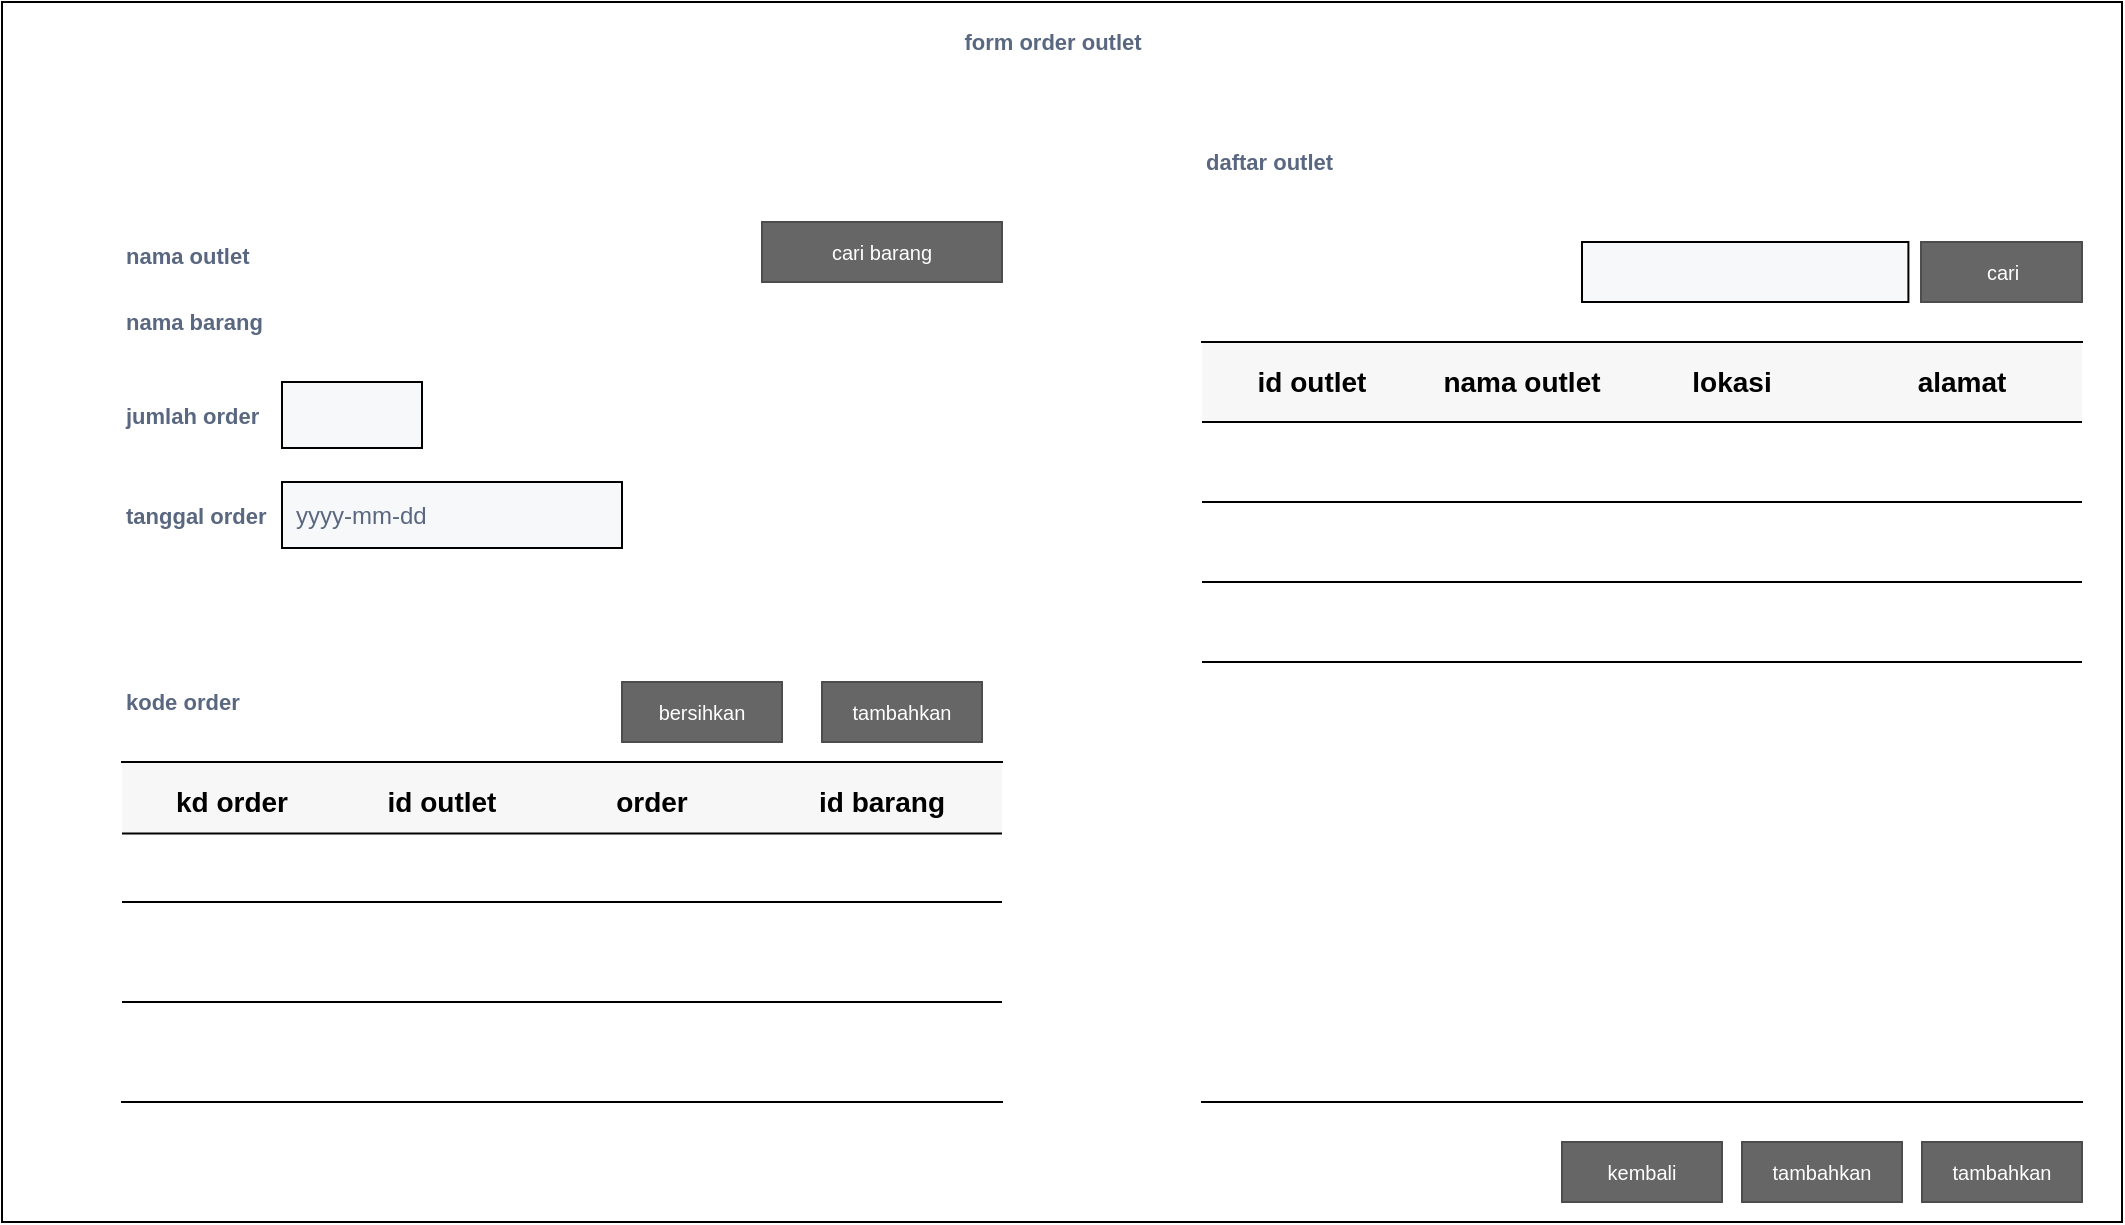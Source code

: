 <mxfile version="12.8.5" type="github">
  <diagram id="yg1paYqdCrh0pD1ITqRo" name="Page-1">
    <mxGraphModel dx="1447" dy="650" grid="1" gridSize="10" guides="1" tooltips="1" connect="1" arrows="1" fold="1" page="1" pageScale="1" pageWidth="850" pageHeight="1100" math="0" shadow="0">
      <root>
        <mxCell id="0" />
        <mxCell id="1" parent="0" />
        <mxCell id="eWDfw4_UJDr3bdIwtCD6-1" value="" style="whiteSpace=wrap;html=1;rounded=0;shadow=0;labelBackgroundColor=none;strokeColor=#000000;strokeWidth=1;fillColor=none;fontFamily=Verdana;fontSize=12;fontColor=#000000;align=center;comic=0;" vertex="1" parent="1">
          <mxGeometry x="20" y="20" width="1060" height="610" as="geometry" />
        </mxCell>
        <mxCell id="eWDfw4_UJDr3bdIwtCD6-6" value="cari barang" style="rounded=0;html=1;shadow=0;dashed=0;whiteSpace=wrap;fontSize=10;fillColor=#666666;align=center;strokeColor=#4D4D4D;fontColor=#ffffff;comic=0;" vertex="1" parent="1">
          <mxGeometry x="400" y="130" width="120" height="30" as="geometry" />
        </mxCell>
        <mxCell id="eWDfw4_UJDr3bdIwtCD6-8" value="" style="group" vertex="1" connectable="0" parent="1">
          <mxGeometry x="80" y="130" width="250" height="33" as="geometry" />
        </mxCell>
        <mxCell id="eWDfw4_UJDr3bdIwtCD6-9" value="nama outlet" style="fillColor=none;strokeColor=none;html=1;fontSize=11;fontStyle=0;align=left;fontColor=#596780;fontStyle=1;fontSize=11;comic=0;" vertex="1" parent="eWDfw4_UJDr3bdIwtCD6-8">
          <mxGeometry y="6.5" width="70" height="20" as="geometry" />
        </mxCell>
        <mxCell id="eWDfw4_UJDr3bdIwtCD6-11" value="nama barang" style="fillColor=none;strokeColor=none;html=1;fontSize=11;fontStyle=0;align=left;fontColor=#596780;fontStyle=1;fontSize=11;comic=0;" vertex="1" parent="1">
          <mxGeometry x="80" y="170" width="70" height="20" as="geometry" />
        </mxCell>
        <mxCell id="eWDfw4_UJDr3bdIwtCD6-16" value="yyy-mm-ddd" style="group" vertex="1" connectable="0" parent="1">
          <mxGeometry x="80" y="260" width="250" height="33" as="geometry" />
        </mxCell>
        <mxCell id="eWDfw4_UJDr3bdIwtCD6-17" value="tanggal order" style="fillColor=none;strokeColor=none;html=1;fontSize=11;fontStyle=0;align=left;fontColor=#596780;fontStyle=1;fontSize=11;comic=0;" vertex="1" parent="eWDfw4_UJDr3bdIwtCD6-16">
          <mxGeometry y="6.5" width="70" height="20" as="geometry" />
        </mxCell>
        <mxCell id="eWDfw4_UJDr3bdIwtCD6-18" value="yyyy-mm-dd" style="rounded=0;arcSize=9;fillColor=#F7F8F9;align=left;spacingLeft=5;strokeColor=#000000;html=1;strokeWidth=1;fontColor=#596780;fontSize=12;comic=0;" vertex="1" parent="eWDfw4_UJDr3bdIwtCD6-16">
          <mxGeometry x="80" width="170" height="33" as="geometry" />
        </mxCell>
        <mxCell id="eWDfw4_UJDr3bdIwtCD6-19" value="kode order" style="fillColor=none;strokeColor=none;html=1;fontSize=11;fontStyle=0;align=left;fontColor=#596780;fontStyle=1;fontSize=11;comic=0;" vertex="1" parent="1">
          <mxGeometry x="80" y="360" width="70" height="20" as="geometry" />
        </mxCell>
        <mxCell id="eWDfw4_UJDr3bdIwtCD6-20" value="" style="shape=partialRectangle;right=0;left=0;strokeColor=#000000;fillColor=#ffffff;whiteSpace=wrap;" vertex="1" parent="1">
          <mxGeometry x="80" y="400" width="440" height="170" as="geometry" />
        </mxCell>
        <mxCell id="eWDfw4_UJDr3bdIwtCD6-21" value="" style="html=1;shadow=0;dashed=0;shape=mxgraph.bootstrap.horLines;strokeColor=inherit;fillColor=#000000;fillOpacity=3;resizeWidth=1;" vertex="1" parent="eWDfw4_UJDr3bdIwtCD6-20">
          <mxGeometry width="440" height="40" relative="1" as="geometry" />
        </mxCell>
        <mxCell id="eWDfw4_UJDr3bdIwtCD6-22" value="kd order" style="html=1;shadow=0;dashed=0;shape=mxgraph.bootstrap.rect;strokeColor=none;fillColor=none;fontSize=14;fontStyle=1;align=center;whiteSpace=wrap;resizeHeight=1;" vertex="1" parent="eWDfw4_UJDr3bdIwtCD6-21">
          <mxGeometry width="90" height="40" relative="1" as="geometry">
            <mxPoint x="10" as="offset" />
          </mxGeometry>
        </mxCell>
        <mxCell id="eWDfw4_UJDr3bdIwtCD6-23" value="id outlet" style="html=1;shadow=0;dashed=0;shape=mxgraph.bootstrap.rect;strokeColor=none;fillColor=none;fontSize=14;fontStyle=1;align=center;whiteSpace=wrap;resizeHeight=1;" vertex="1" parent="eWDfw4_UJDr3bdIwtCD6-21">
          <mxGeometry width="100" height="40" relative="1" as="geometry">
            <mxPoint x="110" as="offset" />
          </mxGeometry>
        </mxCell>
        <mxCell id="eWDfw4_UJDr3bdIwtCD6-24" value="order" style="html=1;shadow=0;dashed=0;shape=mxgraph.bootstrap.rect;strokeColor=none;fillColor=none;fontSize=14;fontStyle=1;align=center;whiteSpace=wrap;resizeHeight=1;" vertex="1" parent="eWDfw4_UJDr3bdIwtCD6-21">
          <mxGeometry width="90" height="40" relative="1" as="geometry">
            <mxPoint x="220" as="offset" />
          </mxGeometry>
        </mxCell>
        <mxCell id="eWDfw4_UJDr3bdIwtCD6-25" value="id barang" style="html=1;shadow=0;dashed=0;shape=mxgraph.bootstrap.rect;strokeColor=none;fillColor=none;fontSize=14;fontStyle=1;align=center;whiteSpace=wrap;resizeHeight=1;" vertex="1" parent="eWDfw4_UJDr3bdIwtCD6-21">
          <mxGeometry width="120" height="40" relative="1" as="geometry">
            <mxPoint x="320" as="offset" />
          </mxGeometry>
        </mxCell>
        <mxCell id="eWDfw4_UJDr3bdIwtCD6-26" value="" style="strokeColor=#000000;fillColor=inherit;gradientColor=inherit;html=1;shadow=0;dashed=0;shape=mxgraph.bootstrap.horLines;resizeWidth=1;" vertex="1" parent="eWDfw4_UJDr3bdIwtCD6-20">
          <mxGeometry width="440" height="50" relative="1" as="geometry">
            <mxPoint y="120" as="offset" />
          </mxGeometry>
        </mxCell>
        <mxCell id="eWDfw4_UJDr3bdIwtCD6-27" value="" style="strokeColor=#000000;fillColor=inherit;gradientColor=inherit;html=1;shadow=0;dashed=0;shape=mxgraph.bootstrap.horLines;resizeWidth=1;" vertex="1" parent="eWDfw4_UJDr3bdIwtCD6-20">
          <mxGeometry y="35.79" width="440" height="34.21" as="geometry">
            <mxPoint y="140" as="offset" />
          </mxGeometry>
        </mxCell>
        <mxCell id="eWDfw4_UJDr3bdIwtCD6-28" value="bersihkan" style="rounded=0;html=1;shadow=0;dashed=0;whiteSpace=wrap;fontSize=10;fillColor=#666666;align=center;strokeColor=#4D4D4D;fontColor=#ffffff;comic=0;" vertex="1" parent="1">
          <mxGeometry x="330" y="360" width="80" height="30" as="geometry" />
        </mxCell>
        <mxCell id="eWDfw4_UJDr3bdIwtCD6-29" value="tambahkan" style="rounded=0;html=1;shadow=0;dashed=0;whiteSpace=wrap;fontSize=10;fillColor=#666666;align=center;strokeColor=#4D4D4D;fontColor=#ffffff;comic=0;" vertex="1" parent="1">
          <mxGeometry x="430" y="360" width="80" height="30" as="geometry" />
        </mxCell>
        <mxCell id="eWDfw4_UJDr3bdIwtCD6-30" value="" style="shape=partialRectangle;right=0;left=0;strokeColor=#000000;fillColor=#ffffff;whiteSpace=wrap;" vertex="1" parent="1">
          <mxGeometry x="620" y="190" width="440" height="380" as="geometry" />
        </mxCell>
        <mxCell id="eWDfw4_UJDr3bdIwtCD6-31" value="" style="html=1;shadow=0;dashed=0;shape=mxgraph.bootstrap.horLines;strokeColor=inherit;fillColor=#000000;fillOpacity=3;resizeWidth=1;" vertex="1" parent="eWDfw4_UJDr3bdIwtCD6-30">
          <mxGeometry width="440" height="40" relative="1" as="geometry" />
        </mxCell>
        <mxCell id="eWDfw4_UJDr3bdIwtCD6-32" value="id outlet" style="html=1;shadow=0;dashed=0;shape=mxgraph.bootstrap.rect;strokeColor=none;fillColor=none;fontSize=14;fontStyle=1;align=center;whiteSpace=wrap;resizeHeight=1;" vertex="1" parent="eWDfw4_UJDr3bdIwtCD6-31">
          <mxGeometry width="90" height="40" relative="1" as="geometry">
            <mxPoint x="10" as="offset" />
          </mxGeometry>
        </mxCell>
        <mxCell id="eWDfw4_UJDr3bdIwtCD6-33" value="nama outlet" style="html=1;shadow=0;dashed=0;shape=mxgraph.bootstrap.rect;strokeColor=none;fillColor=none;fontSize=14;fontStyle=1;align=center;whiteSpace=wrap;resizeHeight=1;" vertex="1" parent="eWDfw4_UJDr3bdIwtCD6-31">
          <mxGeometry width="100" height="40" relative="1" as="geometry">
            <mxPoint x="110" as="offset" />
          </mxGeometry>
        </mxCell>
        <mxCell id="eWDfw4_UJDr3bdIwtCD6-34" value="lokasi" style="html=1;shadow=0;dashed=0;shape=mxgraph.bootstrap.rect;strokeColor=none;fillColor=none;fontSize=14;fontStyle=1;align=center;whiteSpace=wrap;resizeHeight=1;" vertex="1" parent="eWDfw4_UJDr3bdIwtCD6-31">
          <mxGeometry width="90" height="40" relative="1" as="geometry">
            <mxPoint x="220" as="offset" />
          </mxGeometry>
        </mxCell>
        <mxCell id="eWDfw4_UJDr3bdIwtCD6-35" value="alamat" style="html=1;shadow=0;dashed=0;shape=mxgraph.bootstrap.rect;strokeColor=none;fillColor=none;fontSize=14;fontStyle=1;align=center;whiteSpace=wrap;resizeHeight=1;" vertex="1" parent="eWDfw4_UJDr3bdIwtCD6-31">
          <mxGeometry width="120" height="40" relative="1" as="geometry">
            <mxPoint x="320" as="offset" />
          </mxGeometry>
        </mxCell>
        <mxCell id="eWDfw4_UJDr3bdIwtCD6-36" value="" style="strokeColor=#000000;fillColor=inherit;gradientColor=inherit;html=1;shadow=0;dashed=0;shape=mxgraph.bootstrap.horLines;resizeWidth=1;" vertex="1" parent="eWDfw4_UJDr3bdIwtCD6-30">
          <mxGeometry width="440" height="40" relative="1" as="geometry">
            <mxPoint y="120" as="offset" />
          </mxGeometry>
        </mxCell>
        <mxCell id="eWDfw4_UJDr3bdIwtCD6-37" value="" style="strokeColor=#000000;fillColor=inherit;gradientColor=inherit;html=1;shadow=0;dashed=0;shape=mxgraph.bootstrap.horLines;resizeWidth=1;" vertex="1" parent="eWDfw4_UJDr3bdIwtCD6-30">
          <mxGeometry y="80" width="440" height="40" as="geometry">
            <mxPoint y="140" as="offset" />
          </mxGeometry>
        </mxCell>
        <mxCell id="eWDfw4_UJDr3bdIwtCD6-38" value="" style="group" vertex="1" connectable="0" parent="1">
          <mxGeometry x="810" y="140" width="250" height="30" as="geometry" />
        </mxCell>
        <mxCell id="eWDfw4_UJDr3bdIwtCD6-39" value="" style="rounded=0;arcSize=9;fillColor=#F7F8F9;align=left;spacingLeft=5;strokeColor=#000000;html=1;strokeWidth=1;fontColor=#596780;fontSize=12;comic=0;" vertex="1" parent="eWDfw4_UJDr3bdIwtCD6-38">
          <mxGeometry width="163.2" height="30" as="geometry" />
        </mxCell>
        <mxCell id="eWDfw4_UJDr3bdIwtCD6-40" value="cari" style="rounded=0;html=1;shadow=0;dashed=0;whiteSpace=wrap;fontSize=10;fillColor=#666666;align=center;strokeColor=#4D4D4D;fontColor=#ffffff;comic=0;" vertex="1" parent="eWDfw4_UJDr3bdIwtCD6-38">
          <mxGeometry x="169.5" width="80.5" height="30" as="geometry" />
        </mxCell>
        <mxCell id="eWDfw4_UJDr3bdIwtCD6-41" value="daftar outlet&lt;span style=&quot;color: rgba(0 , 0 , 0 , 0) ; font-family: monospace ; font-size: 0px ; font-weight: 400&quot;&gt;%3CmxGraphModel%3E%3Croot%3E%3CmxCell%20id%3D%220%22%2F%3E%3CmxCell%20id%3D%221%22%20parent%3D%220%22%2F%3E%3CmxCell%20id%3D%222%22%20value%3D%22nama%20outlet%22%20style%3D%22fillColor%3Dnone%3BstrokeColor%3Dnone%3Bhtml%3D1%3BfontSize%3D11%3BfontStyle%3D0%3Balign%3Dleft%3BfontColor%3D%23596780%3BfontStyle%3D1%3BfontSize%3D11%3Bcomic%3D0%3B%22%20vertex%3D%221%22%20parent%3D%221%22%3E%3CmxGeometry%20x%3D%2280%22%20y%3D%22136.5%22%20width%3D%2270%22%20height%3D%2220%22%20as%3D%22geometry%22%2F%3E%3C%2FmxCell%3E%3C%2Froot%3E%3C%2FmxGraphModel%3E&lt;/span&gt;" style="fillColor=none;strokeColor=none;html=1;fontSize=11;fontStyle=0;align=left;fontColor=#596780;fontStyle=1;fontSize=11;comic=0;" vertex="1" parent="1">
          <mxGeometry x="620" y="90" width="70" height="20" as="geometry" />
        </mxCell>
        <mxCell id="eWDfw4_UJDr3bdIwtCD6-42" value="form order outlet" style="fillColor=none;strokeColor=none;html=1;fontSize=11;fontStyle=0;align=center;fontColor=#596780;fontStyle=1;fontSize=11;comic=0;" vertex="1" parent="1">
          <mxGeometry x="40" y="30" width="1010" height="20" as="geometry" />
        </mxCell>
        <mxCell id="eWDfw4_UJDr3bdIwtCD6-43" value="kembali" style="rounded=0;html=1;shadow=0;dashed=0;whiteSpace=wrap;fontSize=10;fillColor=#666666;align=center;strokeColor=#4D4D4D;fontColor=#ffffff;comic=0;" vertex="1" parent="1">
          <mxGeometry x="800" y="590" width="80" height="30" as="geometry" />
        </mxCell>
        <mxCell id="eWDfw4_UJDr3bdIwtCD6-44" value="tambahkan" style="rounded=0;html=1;shadow=0;dashed=0;whiteSpace=wrap;fontSize=10;fillColor=#666666;align=center;strokeColor=#4D4D4D;fontColor=#ffffff;comic=0;" vertex="1" parent="1">
          <mxGeometry x="890" y="590" width="80" height="30" as="geometry" />
        </mxCell>
        <mxCell id="eWDfw4_UJDr3bdIwtCD6-45" value="tambahkan" style="rounded=0;html=1;shadow=0;dashed=0;whiteSpace=wrap;fontSize=10;fillColor=#666666;align=center;strokeColor=#4D4D4D;fontColor=#ffffff;comic=0;" vertex="1" parent="1">
          <mxGeometry x="980" y="590" width="80" height="30" as="geometry" />
        </mxCell>
        <mxCell id="eWDfw4_UJDr3bdIwtCD6-14" value="jumlah order" style="fillColor=none;strokeColor=none;html=1;fontSize=11;fontStyle=0;align=left;fontColor=#596780;fontStyle=1;fontSize=11;comic=0;" vertex="1" parent="1">
          <mxGeometry x="80" y="216.5" width="70" height="20" as="geometry" />
        </mxCell>
        <mxCell id="eWDfw4_UJDr3bdIwtCD6-15" value="" style="rounded=0;arcSize=9;fillColor=#F7F8F9;align=left;spacingLeft=5;strokeColor=#000000;html=1;strokeWidth=1;fontColor=#596780;fontSize=12;comic=0;" vertex="1" parent="1">
          <mxGeometry x="160" y="210" width="70" height="33" as="geometry" />
        </mxCell>
      </root>
    </mxGraphModel>
  </diagram>
</mxfile>
